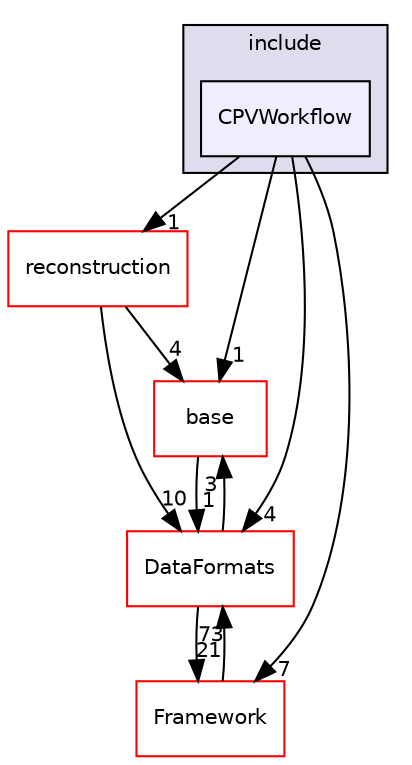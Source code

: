 digraph "/home/travis/build/AliceO2Group/AliceO2/Detectors/CPV/workflow/include/CPVWorkflow" {
  bgcolor=transparent;
  compound=true
  node [ fontsize="10", fontname="Helvetica"];
  edge [ labelfontsize="10", labelfontname="Helvetica"];
  subgraph clusterdir_0a7f47e48159aa25a444a090068946d1 {
    graph [ bgcolor="#ddddee", pencolor="black", label="include" fontname="Helvetica", fontsize="10", URL="dir_0a7f47e48159aa25a444a090068946d1.html"]
  dir_585f888bdcbde9147abd46ab94653304 [shape=box, label="CPVWorkflow", style="filled", fillcolor="#eeeeff", pencolor="black", URL="dir_585f888bdcbde9147abd46ab94653304.html"];
  }
  dir_66222ccc5407e3593e9767260c5fdccb [shape=box label="reconstruction" color="red" URL="dir_66222ccc5407e3593e9767260c5fdccb.html"];
  dir_9f065a6c27ad05d142739bd8f4136180 [shape=box label="base" color="red" URL="dir_9f065a6c27ad05d142739bd8f4136180.html"];
  dir_bcbb2cf9a3d3d83e5515c82071a07177 [shape=box label="Framework" color="red" URL="dir_bcbb2cf9a3d3d83e5515c82071a07177.html"];
  dir_2171f7ec022c5423887b07c69b2f5b48 [shape=box label="DataFormats" color="red" URL="dir_2171f7ec022c5423887b07c69b2f5b48.html"];
  dir_585f888bdcbde9147abd46ab94653304->dir_66222ccc5407e3593e9767260c5fdccb [headlabel="1", labeldistance=1.5 headhref="dir_000398_000377.html"];
  dir_585f888bdcbde9147abd46ab94653304->dir_9f065a6c27ad05d142739bd8f4136180 [headlabel="1", labeldistance=1.5 headhref="dir_000398_000211.html"];
  dir_585f888bdcbde9147abd46ab94653304->dir_bcbb2cf9a3d3d83e5515c82071a07177 [headlabel="7", labeldistance=1.5 headhref="dir_000398_000063.html"];
  dir_585f888bdcbde9147abd46ab94653304->dir_2171f7ec022c5423887b07c69b2f5b48 [headlabel="4", labeldistance=1.5 headhref="dir_000398_000090.html"];
  dir_66222ccc5407e3593e9767260c5fdccb->dir_9f065a6c27ad05d142739bd8f4136180 [headlabel="4", labeldistance=1.5 headhref="dir_000377_000211.html"];
  dir_66222ccc5407e3593e9767260c5fdccb->dir_2171f7ec022c5423887b07c69b2f5b48 [headlabel="10", labeldistance=1.5 headhref="dir_000377_000090.html"];
  dir_9f065a6c27ad05d142739bd8f4136180->dir_2171f7ec022c5423887b07c69b2f5b48 [headlabel="1", labeldistance=1.5 headhref="dir_000211_000090.html"];
  dir_bcbb2cf9a3d3d83e5515c82071a07177->dir_2171f7ec022c5423887b07c69b2f5b48 [headlabel="73", labeldistance=1.5 headhref="dir_000063_000090.html"];
  dir_2171f7ec022c5423887b07c69b2f5b48->dir_9f065a6c27ad05d142739bd8f4136180 [headlabel="3", labeldistance=1.5 headhref="dir_000090_000211.html"];
  dir_2171f7ec022c5423887b07c69b2f5b48->dir_bcbb2cf9a3d3d83e5515c82071a07177 [headlabel="21", labeldistance=1.5 headhref="dir_000090_000063.html"];
}
